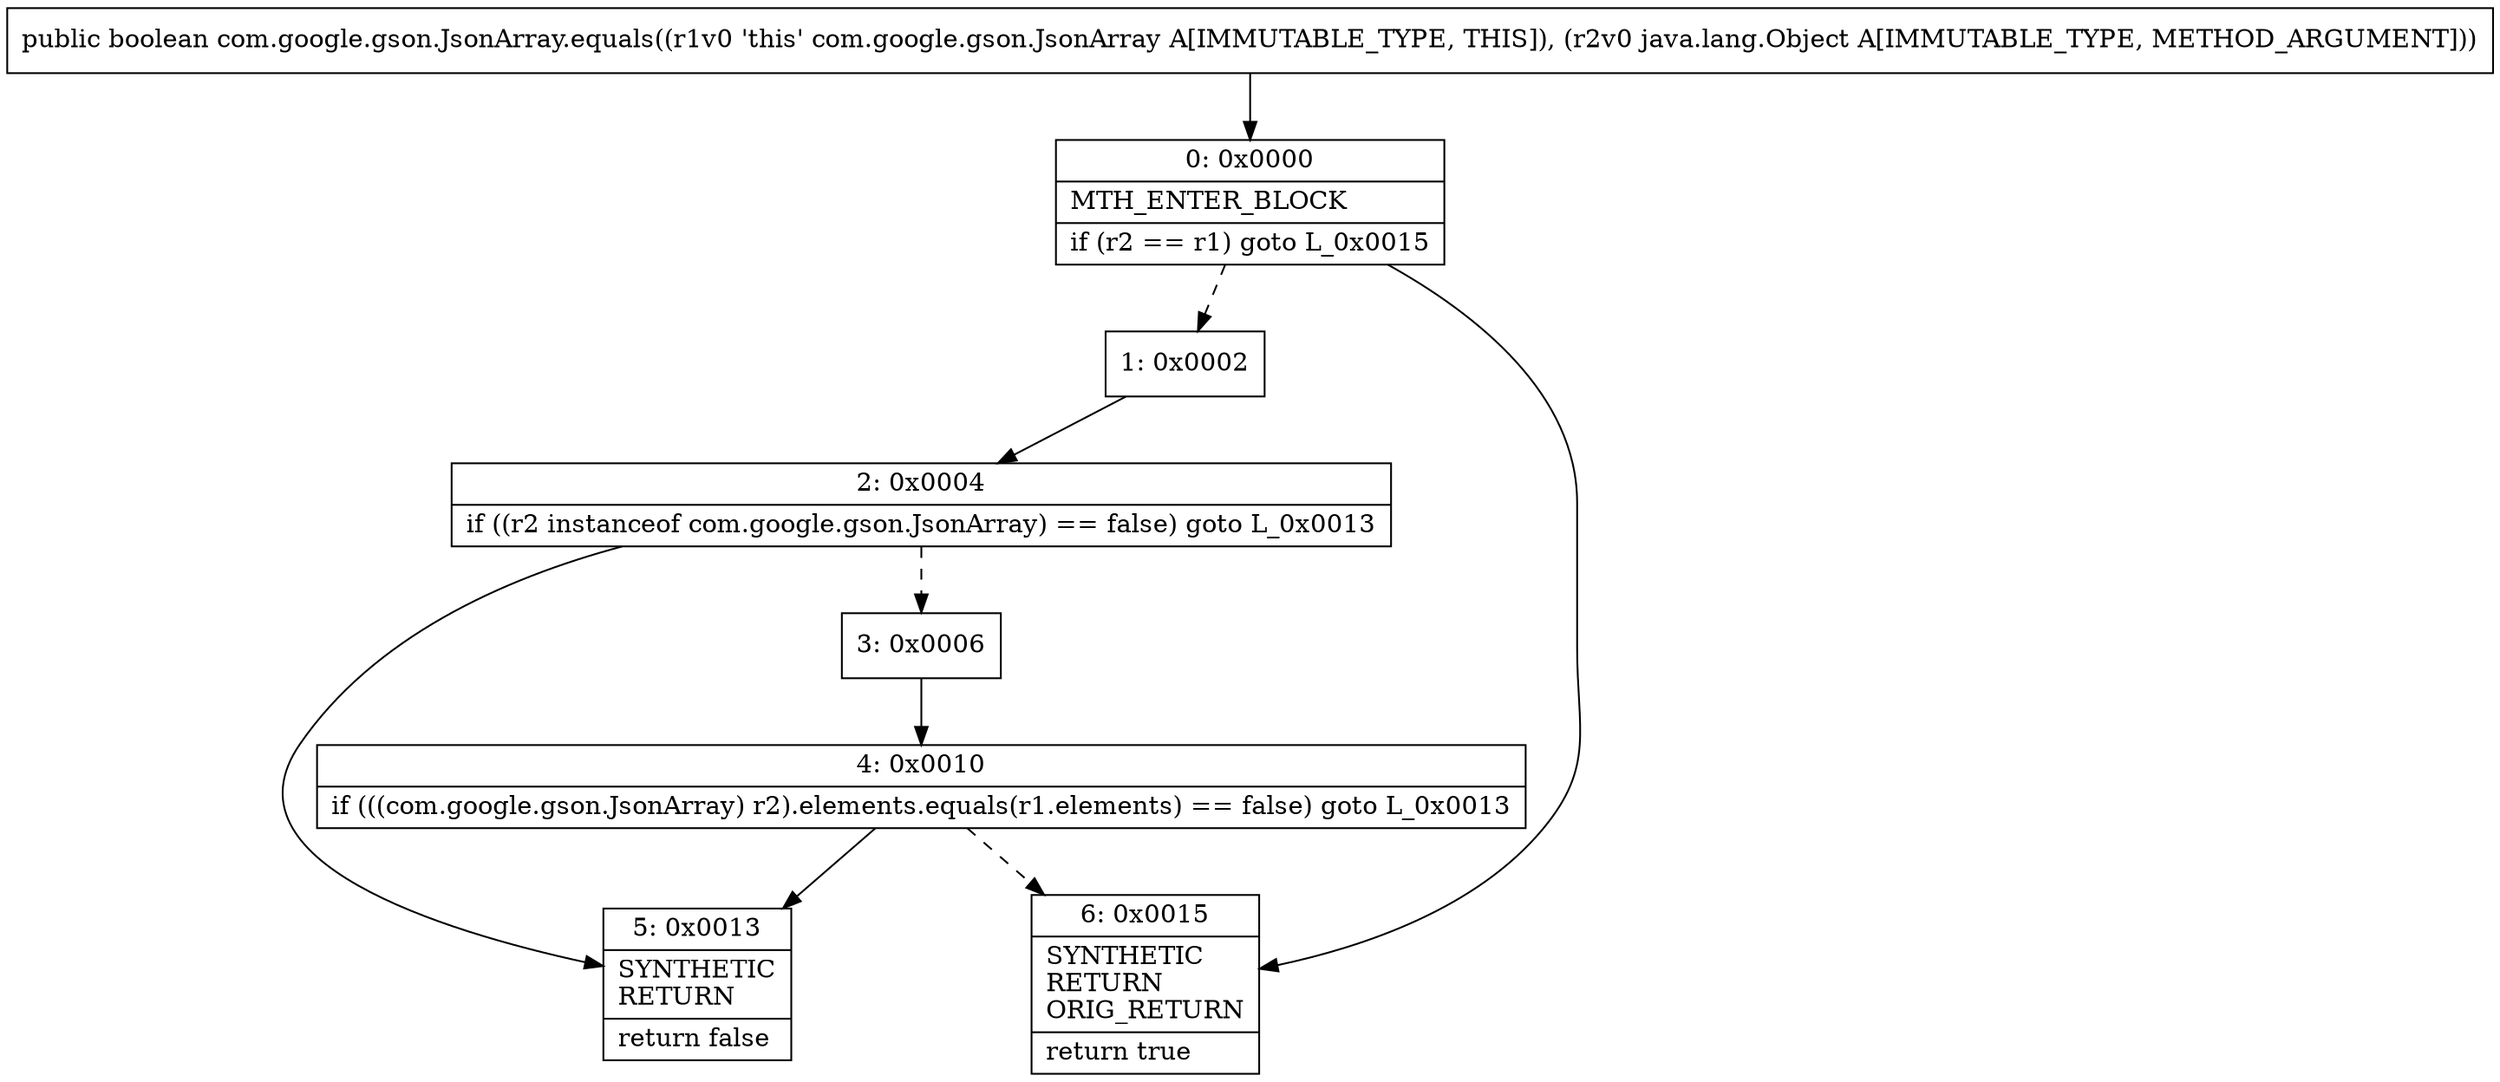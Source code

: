 digraph "CFG forcom.google.gson.JsonArray.equals(Ljava\/lang\/Object;)Z" {
Node_0 [shape=record,label="{0\:\ 0x0000|MTH_ENTER_BLOCK\l|if (r2 == r1) goto L_0x0015\l}"];
Node_1 [shape=record,label="{1\:\ 0x0002}"];
Node_2 [shape=record,label="{2\:\ 0x0004|if ((r2 instanceof com.google.gson.JsonArray) == false) goto L_0x0013\l}"];
Node_3 [shape=record,label="{3\:\ 0x0006}"];
Node_4 [shape=record,label="{4\:\ 0x0010|if (((com.google.gson.JsonArray) r2).elements.equals(r1.elements) == false) goto L_0x0013\l}"];
Node_5 [shape=record,label="{5\:\ 0x0013|SYNTHETIC\lRETURN\l|return false\l}"];
Node_6 [shape=record,label="{6\:\ 0x0015|SYNTHETIC\lRETURN\lORIG_RETURN\l|return true\l}"];
MethodNode[shape=record,label="{public boolean com.google.gson.JsonArray.equals((r1v0 'this' com.google.gson.JsonArray A[IMMUTABLE_TYPE, THIS]), (r2v0 java.lang.Object A[IMMUTABLE_TYPE, METHOD_ARGUMENT])) }"];
MethodNode -> Node_0;
Node_0 -> Node_1[style=dashed];
Node_0 -> Node_6;
Node_1 -> Node_2;
Node_2 -> Node_3[style=dashed];
Node_2 -> Node_5;
Node_3 -> Node_4;
Node_4 -> Node_5;
Node_4 -> Node_6[style=dashed];
}

